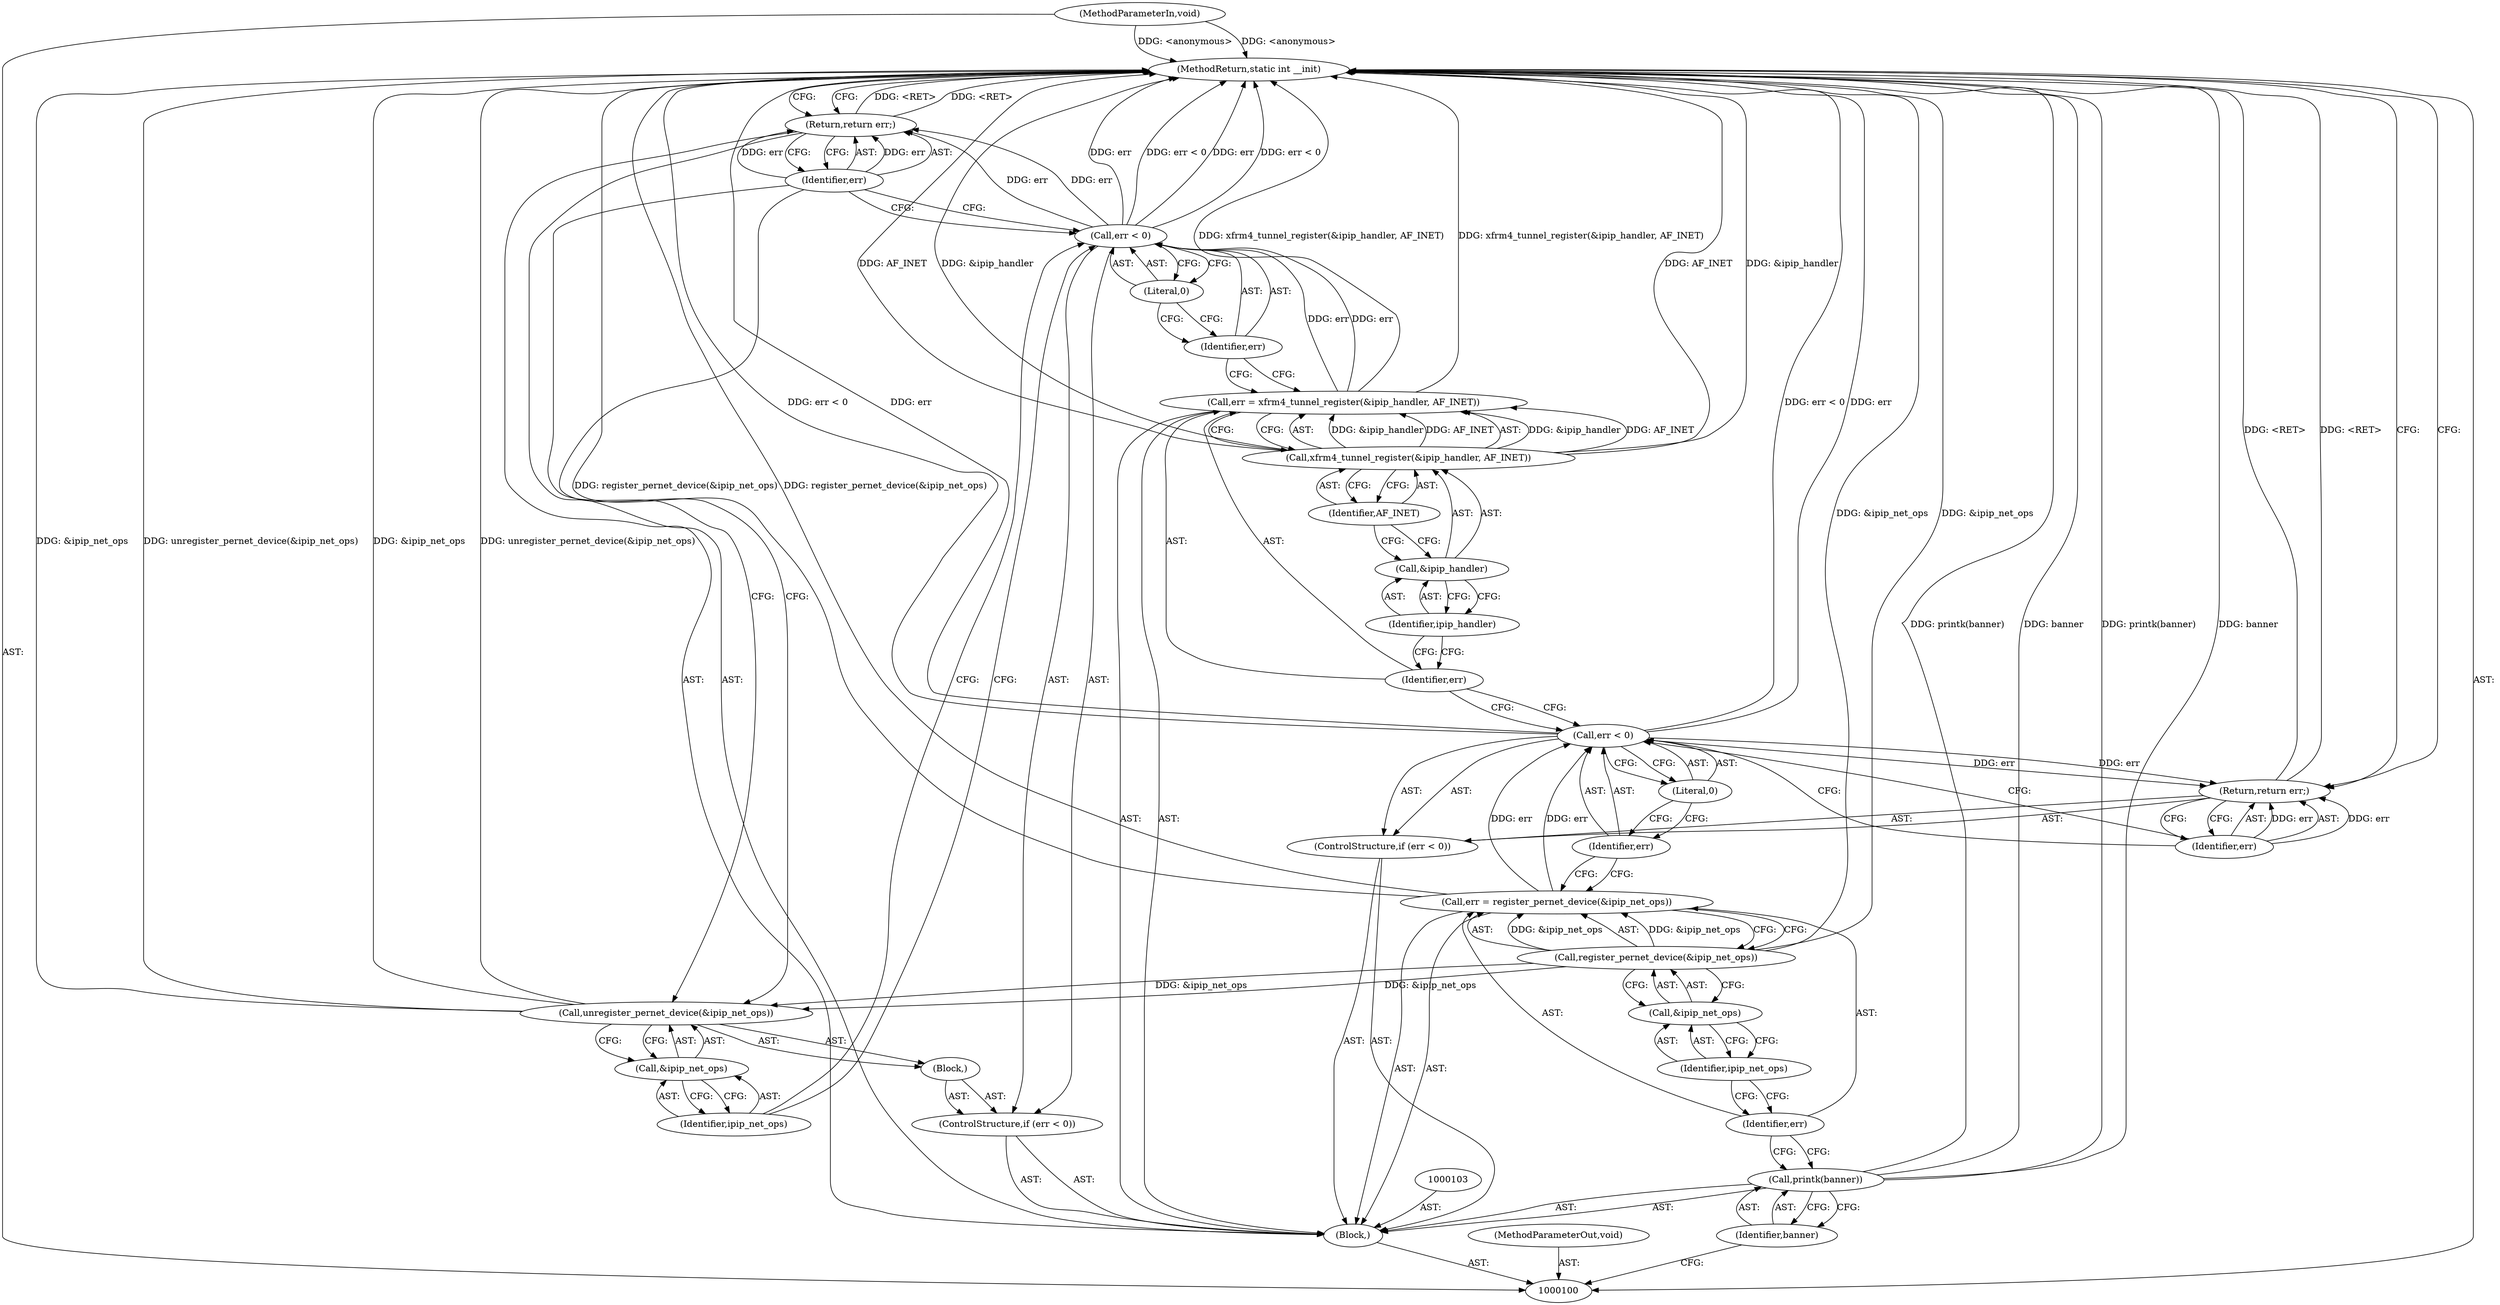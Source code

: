 digraph "0_linux_d5aa407f59f5b83d2c50ec88f5bf56d40f1f8978" {
"1000133" [label="(MethodReturn,static int __init)"];
"1000101" [label="(MethodParameterIn,void)"];
"1000170" [label="(MethodParameterOut,void)"];
"1000117" [label="(Call,err = xfrm4_tunnel_register(&ipip_handler, AF_INET))"];
"1000118" [label="(Identifier,err)"];
"1000120" [label="(Call,&ipip_handler)"];
"1000121" [label="(Identifier,ipip_handler)"];
"1000122" [label="(Identifier,AF_INET)"];
"1000119" [label="(Call,xfrm4_tunnel_register(&ipip_handler, AF_INET))"];
"1000123" [label="(ControlStructure,if (err < 0))"];
"1000126" [label="(Literal,0)"];
"1000127" [label="(Block,)"];
"1000124" [label="(Call,err < 0)"];
"1000125" [label="(Identifier,err)"];
"1000128" [label="(Call,unregister_pernet_device(&ipip_net_ops))"];
"1000129" [label="(Call,&ipip_net_ops)"];
"1000130" [label="(Identifier,ipip_net_ops)"];
"1000131" [label="(Return,return err;)"];
"1000132" [label="(Identifier,err)"];
"1000102" [label="(Block,)"];
"1000104" [label="(Call,printk(banner))"];
"1000105" [label="(Identifier,banner)"];
"1000106" [label="(Call,err = register_pernet_device(&ipip_net_ops))"];
"1000107" [label="(Identifier,err)"];
"1000109" [label="(Call,&ipip_net_ops)"];
"1000110" [label="(Identifier,ipip_net_ops)"];
"1000108" [label="(Call,register_pernet_device(&ipip_net_ops))"];
"1000111" [label="(ControlStructure,if (err < 0))"];
"1000114" [label="(Literal,0)"];
"1000112" [label="(Call,err < 0)"];
"1000113" [label="(Identifier,err)"];
"1000115" [label="(Return,return err;)"];
"1000116" [label="(Identifier,err)"];
"1000133" -> "1000100"  [label="AST: "];
"1000133" -> "1000115"  [label="CFG: "];
"1000133" -> "1000131"  [label="CFG: "];
"1000124" -> "1000133"  [label="DDG: err"];
"1000124" -> "1000133"  [label="DDG: err < 0"];
"1000106" -> "1000133"  [label="DDG: register_pernet_device(&ipip_net_ops)"];
"1000104" -> "1000133"  [label="DDG: printk(banner)"];
"1000104" -> "1000133"  [label="DDG: banner"];
"1000128" -> "1000133"  [label="DDG: &ipip_net_ops"];
"1000128" -> "1000133"  [label="DDG: unregister_pernet_device(&ipip_net_ops)"];
"1000112" -> "1000133"  [label="DDG: err < 0"];
"1000112" -> "1000133"  [label="DDG: err"];
"1000119" -> "1000133"  [label="DDG: AF_INET"];
"1000119" -> "1000133"  [label="DDG: &ipip_handler"];
"1000117" -> "1000133"  [label="DDG: xfrm4_tunnel_register(&ipip_handler, AF_INET)"];
"1000101" -> "1000133"  [label="DDG: <anonymous>"];
"1000108" -> "1000133"  [label="DDG: &ipip_net_ops"];
"1000131" -> "1000133"  [label="DDG: <RET>"];
"1000115" -> "1000133"  [label="DDG: <RET>"];
"1000101" -> "1000100"  [label="AST: "];
"1000101" -> "1000133"  [label="DDG: <anonymous>"];
"1000170" -> "1000100"  [label="AST: "];
"1000117" -> "1000102"  [label="AST: "];
"1000117" -> "1000119"  [label="CFG: "];
"1000118" -> "1000117"  [label="AST: "];
"1000119" -> "1000117"  [label="AST: "];
"1000125" -> "1000117"  [label="CFG: "];
"1000117" -> "1000133"  [label="DDG: xfrm4_tunnel_register(&ipip_handler, AF_INET)"];
"1000119" -> "1000117"  [label="DDG: &ipip_handler"];
"1000119" -> "1000117"  [label="DDG: AF_INET"];
"1000117" -> "1000124"  [label="DDG: err"];
"1000118" -> "1000117"  [label="AST: "];
"1000118" -> "1000112"  [label="CFG: "];
"1000121" -> "1000118"  [label="CFG: "];
"1000120" -> "1000119"  [label="AST: "];
"1000120" -> "1000121"  [label="CFG: "];
"1000121" -> "1000120"  [label="AST: "];
"1000122" -> "1000120"  [label="CFG: "];
"1000121" -> "1000120"  [label="AST: "];
"1000121" -> "1000118"  [label="CFG: "];
"1000120" -> "1000121"  [label="CFG: "];
"1000122" -> "1000119"  [label="AST: "];
"1000122" -> "1000120"  [label="CFG: "];
"1000119" -> "1000122"  [label="CFG: "];
"1000119" -> "1000117"  [label="AST: "];
"1000119" -> "1000122"  [label="CFG: "];
"1000120" -> "1000119"  [label="AST: "];
"1000122" -> "1000119"  [label="AST: "];
"1000117" -> "1000119"  [label="CFG: "];
"1000119" -> "1000133"  [label="DDG: AF_INET"];
"1000119" -> "1000133"  [label="DDG: &ipip_handler"];
"1000119" -> "1000117"  [label="DDG: &ipip_handler"];
"1000119" -> "1000117"  [label="DDG: AF_INET"];
"1000123" -> "1000102"  [label="AST: "];
"1000124" -> "1000123"  [label="AST: "];
"1000127" -> "1000123"  [label="AST: "];
"1000126" -> "1000124"  [label="AST: "];
"1000126" -> "1000125"  [label="CFG: "];
"1000124" -> "1000126"  [label="CFG: "];
"1000127" -> "1000123"  [label="AST: "];
"1000128" -> "1000127"  [label="AST: "];
"1000124" -> "1000123"  [label="AST: "];
"1000124" -> "1000126"  [label="CFG: "];
"1000125" -> "1000124"  [label="AST: "];
"1000126" -> "1000124"  [label="AST: "];
"1000130" -> "1000124"  [label="CFG: "];
"1000132" -> "1000124"  [label="CFG: "];
"1000124" -> "1000133"  [label="DDG: err"];
"1000124" -> "1000133"  [label="DDG: err < 0"];
"1000117" -> "1000124"  [label="DDG: err"];
"1000124" -> "1000131"  [label="DDG: err"];
"1000125" -> "1000124"  [label="AST: "];
"1000125" -> "1000117"  [label="CFG: "];
"1000126" -> "1000125"  [label="CFG: "];
"1000128" -> "1000127"  [label="AST: "];
"1000128" -> "1000129"  [label="CFG: "];
"1000129" -> "1000128"  [label="AST: "];
"1000132" -> "1000128"  [label="CFG: "];
"1000128" -> "1000133"  [label="DDG: &ipip_net_ops"];
"1000128" -> "1000133"  [label="DDG: unregister_pernet_device(&ipip_net_ops)"];
"1000108" -> "1000128"  [label="DDG: &ipip_net_ops"];
"1000129" -> "1000128"  [label="AST: "];
"1000129" -> "1000130"  [label="CFG: "];
"1000130" -> "1000129"  [label="AST: "];
"1000128" -> "1000129"  [label="CFG: "];
"1000130" -> "1000129"  [label="AST: "];
"1000130" -> "1000124"  [label="CFG: "];
"1000129" -> "1000130"  [label="CFG: "];
"1000131" -> "1000102"  [label="AST: "];
"1000131" -> "1000132"  [label="CFG: "];
"1000132" -> "1000131"  [label="AST: "];
"1000133" -> "1000131"  [label="CFG: "];
"1000131" -> "1000133"  [label="DDG: <RET>"];
"1000132" -> "1000131"  [label="DDG: err"];
"1000124" -> "1000131"  [label="DDG: err"];
"1000132" -> "1000131"  [label="AST: "];
"1000132" -> "1000128"  [label="CFG: "];
"1000132" -> "1000124"  [label="CFG: "];
"1000131" -> "1000132"  [label="CFG: "];
"1000132" -> "1000131"  [label="DDG: err"];
"1000102" -> "1000100"  [label="AST: "];
"1000103" -> "1000102"  [label="AST: "];
"1000104" -> "1000102"  [label="AST: "];
"1000106" -> "1000102"  [label="AST: "];
"1000111" -> "1000102"  [label="AST: "];
"1000117" -> "1000102"  [label="AST: "];
"1000123" -> "1000102"  [label="AST: "];
"1000131" -> "1000102"  [label="AST: "];
"1000104" -> "1000102"  [label="AST: "];
"1000104" -> "1000105"  [label="CFG: "];
"1000105" -> "1000104"  [label="AST: "];
"1000107" -> "1000104"  [label="CFG: "];
"1000104" -> "1000133"  [label="DDG: printk(banner)"];
"1000104" -> "1000133"  [label="DDG: banner"];
"1000105" -> "1000104"  [label="AST: "];
"1000105" -> "1000100"  [label="CFG: "];
"1000104" -> "1000105"  [label="CFG: "];
"1000106" -> "1000102"  [label="AST: "];
"1000106" -> "1000108"  [label="CFG: "];
"1000107" -> "1000106"  [label="AST: "];
"1000108" -> "1000106"  [label="AST: "];
"1000113" -> "1000106"  [label="CFG: "];
"1000106" -> "1000133"  [label="DDG: register_pernet_device(&ipip_net_ops)"];
"1000108" -> "1000106"  [label="DDG: &ipip_net_ops"];
"1000106" -> "1000112"  [label="DDG: err"];
"1000107" -> "1000106"  [label="AST: "];
"1000107" -> "1000104"  [label="CFG: "];
"1000110" -> "1000107"  [label="CFG: "];
"1000109" -> "1000108"  [label="AST: "];
"1000109" -> "1000110"  [label="CFG: "];
"1000110" -> "1000109"  [label="AST: "];
"1000108" -> "1000109"  [label="CFG: "];
"1000110" -> "1000109"  [label="AST: "];
"1000110" -> "1000107"  [label="CFG: "];
"1000109" -> "1000110"  [label="CFG: "];
"1000108" -> "1000106"  [label="AST: "];
"1000108" -> "1000109"  [label="CFG: "];
"1000109" -> "1000108"  [label="AST: "];
"1000106" -> "1000108"  [label="CFG: "];
"1000108" -> "1000133"  [label="DDG: &ipip_net_ops"];
"1000108" -> "1000106"  [label="DDG: &ipip_net_ops"];
"1000108" -> "1000128"  [label="DDG: &ipip_net_ops"];
"1000111" -> "1000102"  [label="AST: "];
"1000112" -> "1000111"  [label="AST: "];
"1000115" -> "1000111"  [label="AST: "];
"1000114" -> "1000112"  [label="AST: "];
"1000114" -> "1000113"  [label="CFG: "];
"1000112" -> "1000114"  [label="CFG: "];
"1000112" -> "1000111"  [label="AST: "];
"1000112" -> "1000114"  [label="CFG: "];
"1000113" -> "1000112"  [label="AST: "];
"1000114" -> "1000112"  [label="AST: "];
"1000116" -> "1000112"  [label="CFG: "];
"1000118" -> "1000112"  [label="CFG: "];
"1000112" -> "1000133"  [label="DDG: err < 0"];
"1000112" -> "1000133"  [label="DDG: err"];
"1000106" -> "1000112"  [label="DDG: err"];
"1000112" -> "1000115"  [label="DDG: err"];
"1000113" -> "1000112"  [label="AST: "];
"1000113" -> "1000106"  [label="CFG: "];
"1000114" -> "1000113"  [label="CFG: "];
"1000115" -> "1000111"  [label="AST: "];
"1000115" -> "1000116"  [label="CFG: "];
"1000116" -> "1000115"  [label="AST: "];
"1000133" -> "1000115"  [label="CFG: "];
"1000115" -> "1000133"  [label="DDG: <RET>"];
"1000116" -> "1000115"  [label="DDG: err"];
"1000112" -> "1000115"  [label="DDG: err"];
"1000116" -> "1000115"  [label="AST: "];
"1000116" -> "1000112"  [label="CFG: "];
"1000115" -> "1000116"  [label="CFG: "];
"1000116" -> "1000115"  [label="DDG: err"];
}
